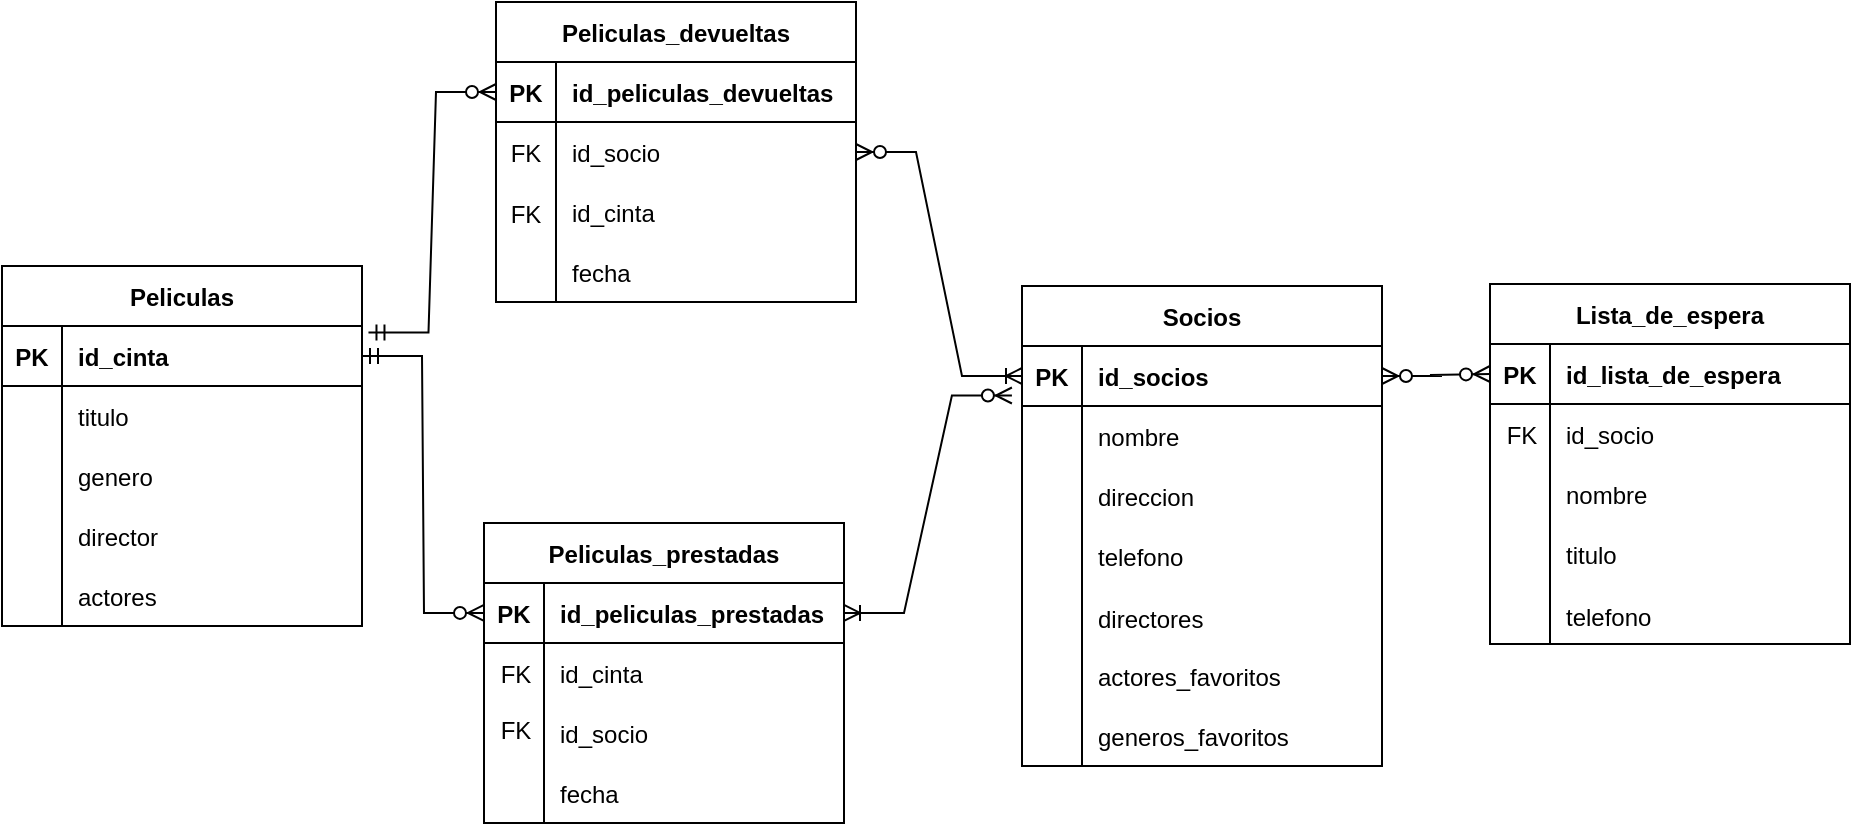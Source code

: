 <mxfile version="20.8.20" type="device"><diagram name="Page-1" id="7TGvGukXrmsUolFxx-K8"><mxGraphModel dx="1843" dy="518" grid="1" gridSize="10" guides="1" tooltips="1" connect="1" arrows="1" fold="1" page="1" pageScale="1" pageWidth="850" pageHeight="1100" math="0" shadow="0"><root><mxCell id="0"/><mxCell id="1" parent="0"/><mxCell id="3yNLKoXiJf8nxYe0b05O-41" value="Peliculas" style="shape=table;startSize=30;container=1;collapsible=1;childLayout=tableLayout;fixedRows=1;rowLines=0;fontStyle=1;align=center;resizeLast=1;" vertex="1" parent="1"><mxGeometry x="-230" y="460" width="180" height="180" as="geometry"/></mxCell><mxCell id="3yNLKoXiJf8nxYe0b05O-42" value="" style="shape=tableRow;horizontal=0;startSize=0;swimlaneHead=0;swimlaneBody=0;fillColor=none;collapsible=0;dropTarget=0;points=[[0,0.5],[1,0.5]];portConstraint=eastwest;top=0;left=0;right=0;bottom=1;" vertex="1" parent="3yNLKoXiJf8nxYe0b05O-41"><mxGeometry y="30" width="180" height="30" as="geometry"/></mxCell><mxCell id="3yNLKoXiJf8nxYe0b05O-43" value="PK" style="shape=partialRectangle;connectable=0;fillColor=none;top=0;left=0;bottom=0;right=0;fontStyle=1;overflow=hidden;" vertex="1" parent="3yNLKoXiJf8nxYe0b05O-42"><mxGeometry width="30" height="30" as="geometry"><mxRectangle width="30" height="30" as="alternateBounds"/></mxGeometry></mxCell><mxCell id="3yNLKoXiJf8nxYe0b05O-44" value="id_cinta" style="shape=partialRectangle;connectable=0;fillColor=none;top=0;left=0;bottom=0;right=0;align=left;spacingLeft=6;fontStyle=1;overflow=hidden;" vertex="1" parent="3yNLKoXiJf8nxYe0b05O-42"><mxGeometry x="30" width="150" height="30" as="geometry"><mxRectangle width="150" height="30" as="alternateBounds"/></mxGeometry></mxCell><mxCell id="3yNLKoXiJf8nxYe0b05O-45" value="" style="shape=tableRow;horizontal=0;startSize=0;swimlaneHead=0;swimlaneBody=0;fillColor=none;collapsible=0;dropTarget=0;points=[[0,0.5],[1,0.5]];portConstraint=eastwest;top=0;left=0;right=0;bottom=0;" vertex="1" parent="3yNLKoXiJf8nxYe0b05O-41"><mxGeometry y="60" width="180" height="30" as="geometry"/></mxCell><mxCell id="3yNLKoXiJf8nxYe0b05O-46" value="" style="shape=partialRectangle;connectable=0;fillColor=none;top=0;left=0;bottom=0;right=0;editable=1;overflow=hidden;" vertex="1" parent="3yNLKoXiJf8nxYe0b05O-45"><mxGeometry width="30" height="30" as="geometry"><mxRectangle width="30" height="30" as="alternateBounds"/></mxGeometry></mxCell><mxCell id="3yNLKoXiJf8nxYe0b05O-47" value="titulo" style="shape=partialRectangle;connectable=0;fillColor=none;top=0;left=0;bottom=0;right=0;align=left;spacingLeft=6;overflow=hidden;" vertex="1" parent="3yNLKoXiJf8nxYe0b05O-45"><mxGeometry x="30" width="150" height="30" as="geometry"><mxRectangle width="150" height="30" as="alternateBounds"/></mxGeometry></mxCell><mxCell id="3yNLKoXiJf8nxYe0b05O-48" value="" style="shape=tableRow;horizontal=0;startSize=0;swimlaneHead=0;swimlaneBody=0;fillColor=none;collapsible=0;dropTarget=0;points=[[0,0.5],[1,0.5]];portConstraint=eastwest;top=0;left=0;right=0;bottom=0;" vertex="1" parent="3yNLKoXiJf8nxYe0b05O-41"><mxGeometry y="90" width="180" height="30" as="geometry"/></mxCell><mxCell id="3yNLKoXiJf8nxYe0b05O-49" value="" style="shape=partialRectangle;connectable=0;fillColor=none;top=0;left=0;bottom=0;right=0;editable=1;overflow=hidden;" vertex="1" parent="3yNLKoXiJf8nxYe0b05O-48"><mxGeometry width="30" height="30" as="geometry"><mxRectangle width="30" height="30" as="alternateBounds"/></mxGeometry></mxCell><mxCell id="3yNLKoXiJf8nxYe0b05O-50" value="genero" style="shape=partialRectangle;connectable=0;fillColor=none;top=0;left=0;bottom=0;right=0;align=left;spacingLeft=6;overflow=hidden;" vertex="1" parent="3yNLKoXiJf8nxYe0b05O-48"><mxGeometry x="30" width="150" height="30" as="geometry"><mxRectangle width="150" height="30" as="alternateBounds"/></mxGeometry></mxCell><mxCell id="3yNLKoXiJf8nxYe0b05O-51" value="" style="shape=tableRow;horizontal=0;startSize=0;swimlaneHead=0;swimlaneBody=0;fillColor=none;collapsible=0;dropTarget=0;points=[[0,0.5],[1,0.5]];portConstraint=eastwest;top=0;left=0;right=0;bottom=0;" vertex="1" parent="3yNLKoXiJf8nxYe0b05O-41"><mxGeometry y="120" width="180" height="30" as="geometry"/></mxCell><mxCell id="3yNLKoXiJf8nxYe0b05O-52" value="" style="shape=partialRectangle;connectable=0;fillColor=none;top=0;left=0;bottom=0;right=0;editable=1;overflow=hidden;" vertex="1" parent="3yNLKoXiJf8nxYe0b05O-51"><mxGeometry width="30" height="30" as="geometry"><mxRectangle width="30" height="30" as="alternateBounds"/></mxGeometry></mxCell><mxCell id="3yNLKoXiJf8nxYe0b05O-53" value="director" style="shape=partialRectangle;connectable=0;fillColor=none;top=0;left=0;bottom=0;right=0;align=left;spacingLeft=6;overflow=hidden;" vertex="1" parent="3yNLKoXiJf8nxYe0b05O-51"><mxGeometry x="30" width="150" height="30" as="geometry"><mxRectangle width="150" height="30" as="alternateBounds"/></mxGeometry></mxCell><mxCell id="3yNLKoXiJf8nxYe0b05O-81" value="" style="shape=partialRectangle;connectable=0;fillColor=none;top=0;left=0;bottom=0;right=0;editable=1;overflow=hidden;" vertex="1" parent="1"><mxGeometry x="60" y="550" width="60" height="30" as="geometry"><mxRectangle width="60" height="30" as="alternateBounds"/></mxGeometry></mxCell><mxCell id="3yNLKoXiJf8nxYe0b05O-108" value="actores" style="shape=partialRectangle;connectable=0;fillColor=none;top=0;left=0;bottom=0;right=0;align=left;spacingLeft=6;overflow=hidden;" vertex="1" parent="1"><mxGeometry x="-200" y="610" width="150" height="30" as="geometry"><mxRectangle width="150" height="30" as="alternateBounds"/></mxGeometry></mxCell><mxCell id="3yNLKoXiJf8nxYe0b05O-109" value="" style="shape=partialRectangle;connectable=0;fillColor=none;top=0;left=0;bottom=0;right=0;editable=1;overflow=hidden;" vertex="1" parent="1"><mxGeometry x="-230" y="610" width="30" height="30" as="geometry"><mxRectangle width="30" height="30" as="alternateBounds"/></mxGeometry></mxCell><mxCell id="3yNLKoXiJf8nxYe0b05O-111" value="" style="endArrow=none;html=1;rounded=0;" edge="1" parent="1"><mxGeometry width="50" height="50" relative="1" as="geometry"><mxPoint x="-200" y="640" as="sourcePoint"/><mxPoint x="-200" y="610" as="targetPoint"/></mxGeometry></mxCell><mxCell id="3yNLKoXiJf8nxYe0b05O-125" value="Socios" style="shape=table;startSize=30;container=1;collapsible=1;childLayout=tableLayout;fixedRows=1;rowLines=0;fontStyle=1;align=center;resizeLast=1;" vertex="1" parent="1"><mxGeometry x="280" y="470" width="180" height="240" as="geometry"/></mxCell><mxCell id="3yNLKoXiJf8nxYe0b05O-126" value="" style="shape=tableRow;horizontal=0;startSize=0;swimlaneHead=0;swimlaneBody=0;fillColor=none;collapsible=0;dropTarget=0;points=[[0,0.5],[1,0.5]];portConstraint=eastwest;top=0;left=0;right=0;bottom=1;" vertex="1" parent="3yNLKoXiJf8nxYe0b05O-125"><mxGeometry y="30" width="180" height="30" as="geometry"/></mxCell><mxCell id="3yNLKoXiJf8nxYe0b05O-127" value="PK" style="shape=partialRectangle;connectable=0;fillColor=none;top=0;left=0;bottom=0;right=0;fontStyle=1;overflow=hidden;" vertex="1" parent="3yNLKoXiJf8nxYe0b05O-126"><mxGeometry width="30" height="30" as="geometry"><mxRectangle width="30" height="30" as="alternateBounds"/></mxGeometry></mxCell><mxCell id="3yNLKoXiJf8nxYe0b05O-128" value="id_socios" style="shape=partialRectangle;connectable=0;fillColor=none;top=0;left=0;bottom=0;right=0;align=left;spacingLeft=6;fontStyle=1;overflow=hidden;" vertex="1" parent="3yNLKoXiJf8nxYe0b05O-126"><mxGeometry x="30" width="150" height="30" as="geometry"><mxRectangle width="150" height="30" as="alternateBounds"/></mxGeometry></mxCell><mxCell id="3yNLKoXiJf8nxYe0b05O-129" value="" style="shape=tableRow;horizontal=0;startSize=0;swimlaneHead=0;swimlaneBody=0;fillColor=none;collapsible=0;dropTarget=0;points=[[0,0.5],[1,0.5]];portConstraint=eastwest;top=0;left=0;right=0;bottom=0;" vertex="1" parent="3yNLKoXiJf8nxYe0b05O-125"><mxGeometry y="60" width="180" height="30" as="geometry"/></mxCell><mxCell id="3yNLKoXiJf8nxYe0b05O-130" value="" style="shape=partialRectangle;connectable=0;fillColor=none;top=0;left=0;bottom=0;right=0;editable=1;overflow=hidden;" vertex="1" parent="3yNLKoXiJf8nxYe0b05O-129"><mxGeometry width="30" height="30" as="geometry"><mxRectangle width="30" height="30" as="alternateBounds"/></mxGeometry></mxCell><mxCell id="3yNLKoXiJf8nxYe0b05O-131" value="nombre" style="shape=partialRectangle;connectable=0;fillColor=none;top=0;left=0;bottom=0;right=0;align=left;spacingLeft=6;overflow=hidden;" vertex="1" parent="3yNLKoXiJf8nxYe0b05O-129"><mxGeometry x="30" width="150" height="30" as="geometry"><mxRectangle width="150" height="30" as="alternateBounds"/></mxGeometry></mxCell><mxCell id="3yNLKoXiJf8nxYe0b05O-132" value="" style="shape=tableRow;horizontal=0;startSize=0;swimlaneHead=0;swimlaneBody=0;fillColor=none;collapsible=0;dropTarget=0;points=[[0,0.5],[1,0.5]];portConstraint=eastwest;top=0;left=0;right=0;bottom=0;" vertex="1" parent="3yNLKoXiJf8nxYe0b05O-125"><mxGeometry y="90" width="180" height="30" as="geometry"/></mxCell><mxCell id="3yNLKoXiJf8nxYe0b05O-133" value="" style="shape=partialRectangle;connectable=0;fillColor=none;top=0;left=0;bottom=0;right=0;editable=1;overflow=hidden;" vertex="1" parent="3yNLKoXiJf8nxYe0b05O-132"><mxGeometry width="30" height="30" as="geometry"><mxRectangle width="30" height="30" as="alternateBounds"/></mxGeometry></mxCell><mxCell id="3yNLKoXiJf8nxYe0b05O-134" value="direccion" style="shape=partialRectangle;connectable=0;fillColor=none;top=0;left=0;bottom=0;right=0;align=left;spacingLeft=6;overflow=hidden;" vertex="1" parent="3yNLKoXiJf8nxYe0b05O-132"><mxGeometry x="30" width="150" height="30" as="geometry"><mxRectangle width="150" height="30" as="alternateBounds"/></mxGeometry></mxCell><mxCell id="3yNLKoXiJf8nxYe0b05O-135" value="" style="shape=tableRow;horizontal=0;startSize=0;swimlaneHead=0;swimlaneBody=0;fillColor=none;collapsible=0;dropTarget=0;points=[[0,0.5],[1,0.5]];portConstraint=eastwest;top=0;left=0;right=0;bottom=0;" vertex="1" parent="3yNLKoXiJf8nxYe0b05O-125"><mxGeometry y="120" width="180" height="30" as="geometry"/></mxCell><mxCell id="3yNLKoXiJf8nxYe0b05O-136" value="" style="shape=partialRectangle;connectable=0;fillColor=none;top=0;left=0;bottom=0;right=0;editable=1;overflow=hidden;" vertex="1" parent="3yNLKoXiJf8nxYe0b05O-135"><mxGeometry width="30" height="30" as="geometry"><mxRectangle width="30" height="30" as="alternateBounds"/></mxGeometry></mxCell><mxCell id="3yNLKoXiJf8nxYe0b05O-137" value="telefono" style="shape=partialRectangle;connectable=0;fillColor=none;top=0;left=0;bottom=0;right=0;align=left;spacingLeft=6;overflow=hidden;" vertex="1" parent="3yNLKoXiJf8nxYe0b05O-135"><mxGeometry x="30" width="150" height="30" as="geometry"><mxRectangle width="150" height="30" as="alternateBounds"/></mxGeometry></mxCell><mxCell id="3yNLKoXiJf8nxYe0b05O-138" value="directores" style="shape=partialRectangle;connectable=0;fillColor=none;top=0;left=0;bottom=0;right=0;align=left;spacingLeft=6;overflow=hidden;" vertex="1" parent="1"><mxGeometry x="310" y="621" width="150" height="30" as="geometry"><mxRectangle width="150" height="30" as="alternateBounds"/></mxGeometry></mxCell><mxCell id="3yNLKoXiJf8nxYe0b05O-139" value="" style="shape=partialRectangle;connectable=0;fillColor=none;top=0;left=0;bottom=0;right=0;editable=1;overflow=hidden;" vertex="1" parent="1"><mxGeometry x="280" y="620" width="30" height="30" as="geometry"><mxRectangle width="30" height="30" as="alternateBounds"/></mxGeometry></mxCell><mxCell id="3yNLKoXiJf8nxYe0b05O-140" value="" style="endArrow=none;html=1;rounded=0;" edge="1" parent="1"><mxGeometry width="50" height="50" relative="1" as="geometry"><mxPoint x="310" y="710" as="sourcePoint"/><mxPoint x="310" y="620" as="targetPoint"/></mxGeometry></mxCell><mxCell id="3yNLKoXiJf8nxYe0b05O-141" value="actores_favoritos" style="shape=partialRectangle;connectable=0;fillColor=none;top=0;left=0;bottom=0;right=0;align=left;spacingLeft=6;overflow=hidden;" vertex="1" parent="1"><mxGeometry x="310" y="650" width="150" height="30" as="geometry"><mxRectangle width="150" height="30" as="alternateBounds"/></mxGeometry></mxCell><mxCell id="3yNLKoXiJf8nxYe0b05O-142" value="generos_favoritos" style="shape=partialRectangle;connectable=0;fillColor=none;top=0;left=0;bottom=0;right=0;align=left;spacingLeft=6;overflow=hidden;" vertex="1" parent="1"><mxGeometry x="310" y="680" width="150" height="30" as="geometry"><mxRectangle width="150" height="30" as="alternateBounds"/></mxGeometry></mxCell><mxCell id="3yNLKoXiJf8nxYe0b05O-143" value="Lista_de_espera" style="shape=table;startSize=30;container=1;collapsible=1;childLayout=tableLayout;fixedRows=1;rowLines=0;fontStyle=1;align=center;resizeLast=1;" vertex="1" parent="1"><mxGeometry x="514" y="469.0" width="180" height="180" as="geometry"/></mxCell><mxCell id="3yNLKoXiJf8nxYe0b05O-144" value="" style="shape=tableRow;horizontal=0;startSize=0;swimlaneHead=0;swimlaneBody=0;fillColor=none;collapsible=0;dropTarget=0;points=[[0,0.5],[1,0.5]];portConstraint=eastwest;top=0;left=0;right=0;bottom=1;" vertex="1" parent="3yNLKoXiJf8nxYe0b05O-143"><mxGeometry y="30" width="180" height="30" as="geometry"/></mxCell><mxCell id="3yNLKoXiJf8nxYe0b05O-145" value="PK" style="shape=partialRectangle;connectable=0;fillColor=none;top=0;left=0;bottom=0;right=0;fontStyle=1;overflow=hidden;" vertex="1" parent="3yNLKoXiJf8nxYe0b05O-144"><mxGeometry width="30" height="30" as="geometry"><mxRectangle width="30" height="30" as="alternateBounds"/></mxGeometry></mxCell><mxCell id="3yNLKoXiJf8nxYe0b05O-146" value="id_lista_de_espera" style="shape=partialRectangle;connectable=0;fillColor=none;top=0;left=0;bottom=0;right=0;align=left;spacingLeft=6;fontStyle=1;overflow=hidden;" vertex="1" parent="3yNLKoXiJf8nxYe0b05O-144"><mxGeometry x="30" width="150" height="30" as="geometry"><mxRectangle width="150" height="30" as="alternateBounds"/></mxGeometry></mxCell><mxCell id="3yNLKoXiJf8nxYe0b05O-147" value="" style="shape=tableRow;horizontal=0;startSize=0;swimlaneHead=0;swimlaneBody=0;fillColor=none;collapsible=0;dropTarget=0;points=[[0,0.5],[1,0.5]];portConstraint=eastwest;top=0;left=0;right=0;bottom=0;" vertex="1" parent="3yNLKoXiJf8nxYe0b05O-143"><mxGeometry y="60" width="180" height="30" as="geometry"/></mxCell><mxCell id="3yNLKoXiJf8nxYe0b05O-148" value="" style="shape=partialRectangle;connectable=0;fillColor=none;top=0;left=0;bottom=0;right=0;editable=1;overflow=hidden;" vertex="1" parent="3yNLKoXiJf8nxYe0b05O-147"><mxGeometry width="30" height="30" as="geometry"><mxRectangle width="30" height="30" as="alternateBounds"/></mxGeometry></mxCell><mxCell id="3yNLKoXiJf8nxYe0b05O-149" value="id_socio" style="shape=partialRectangle;connectable=0;fillColor=none;top=0;left=0;bottom=0;right=0;align=left;spacingLeft=6;overflow=hidden;" vertex="1" parent="3yNLKoXiJf8nxYe0b05O-147"><mxGeometry x="30" width="150" height="30" as="geometry"><mxRectangle width="150" height="30" as="alternateBounds"/></mxGeometry></mxCell><mxCell id="3yNLKoXiJf8nxYe0b05O-150" value="" style="shape=tableRow;horizontal=0;startSize=0;swimlaneHead=0;swimlaneBody=0;fillColor=none;collapsible=0;dropTarget=0;points=[[0,0.5],[1,0.5]];portConstraint=eastwest;top=0;left=0;right=0;bottom=0;" vertex="1" parent="3yNLKoXiJf8nxYe0b05O-143"><mxGeometry y="90" width="180" height="30" as="geometry"/></mxCell><mxCell id="3yNLKoXiJf8nxYe0b05O-151" value="" style="shape=partialRectangle;connectable=0;fillColor=none;top=0;left=0;bottom=0;right=0;editable=1;overflow=hidden;" vertex="1" parent="3yNLKoXiJf8nxYe0b05O-150"><mxGeometry width="30" height="30" as="geometry"><mxRectangle width="30" height="30" as="alternateBounds"/></mxGeometry></mxCell><mxCell id="3yNLKoXiJf8nxYe0b05O-152" value="nombre" style="shape=partialRectangle;connectable=0;fillColor=none;top=0;left=0;bottom=0;right=0;align=left;spacingLeft=6;overflow=hidden;" vertex="1" parent="3yNLKoXiJf8nxYe0b05O-150"><mxGeometry x="30" width="150" height="30" as="geometry"><mxRectangle width="150" height="30" as="alternateBounds"/></mxGeometry></mxCell><mxCell id="3yNLKoXiJf8nxYe0b05O-153" value="" style="shape=tableRow;horizontal=0;startSize=0;swimlaneHead=0;swimlaneBody=0;fillColor=none;collapsible=0;dropTarget=0;points=[[0,0.5],[1,0.5]];portConstraint=eastwest;top=0;left=0;right=0;bottom=0;" vertex="1" parent="3yNLKoXiJf8nxYe0b05O-143"><mxGeometry y="120" width="180" height="30" as="geometry"/></mxCell><mxCell id="3yNLKoXiJf8nxYe0b05O-154" value="" style="shape=partialRectangle;connectable=0;fillColor=none;top=0;left=0;bottom=0;right=0;editable=1;overflow=hidden;" vertex="1" parent="3yNLKoXiJf8nxYe0b05O-153"><mxGeometry width="30" height="30" as="geometry"><mxRectangle width="30" height="30" as="alternateBounds"/></mxGeometry></mxCell><mxCell id="3yNLKoXiJf8nxYe0b05O-155" value="titulo" style="shape=partialRectangle;connectable=0;fillColor=none;top=0;left=0;bottom=0;right=0;align=left;spacingLeft=6;overflow=hidden;" vertex="1" parent="3yNLKoXiJf8nxYe0b05O-153"><mxGeometry x="30" width="150" height="30" as="geometry"><mxRectangle width="150" height="30" as="alternateBounds"/></mxGeometry></mxCell><mxCell id="3yNLKoXiJf8nxYe0b05O-156" value="telefono" style="shape=partialRectangle;connectable=0;fillColor=none;top=0;left=0;bottom=0;right=0;align=left;spacingLeft=6;overflow=hidden;" vertex="1" parent="1"><mxGeometry x="544" y="620" width="150" height="30" as="geometry"><mxRectangle width="150" height="30" as="alternateBounds"/></mxGeometry></mxCell><mxCell id="3yNLKoXiJf8nxYe0b05O-157" value="" style="shape=partialRectangle;connectable=0;fillColor=none;top=0;left=0;bottom=0;right=0;editable=1;overflow=hidden;" vertex="1" parent="1"><mxGeometry x="514" y="619" width="30" height="30" as="geometry"><mxRectangle width="30" height="30" as="alternateBounds"/></mxGeometry></mxCell><mxCell id="3yNLKoXiJf8nxYe0b05O-158" value="" style="endArrow=none;html=1;rounded=0;" edge="1" parent="1"><mxGeometry width="50" height="50" relative="1" as="geometry"><mxPoint x="544" y="649" as="sourcePoint"/><mxPoint x="544" y="619" as="targetPoint"/></mxGeometry></mxCell><mxCell id="3yNLKoXiJf8nxYe0b05O-161" value="FK" style="shape=partialRectangle;connectable=0;fillColor=none;top=0;left=0;bottom=0;right=0;fontStyle=0;overflow=hidden;" vertex="1" parent="1"><mxGeometry x="500" y="534" width="60" height="20" as="geometry"><mxRectangle width="60" height="20" as="alternateBounds"/></mxGeometry></mxCell><mxCell id="3yNLKoXiJf8nxYe0b05O-162" value="Peliculas_prestadas" style="shape=table;startSize=30;container=1;collapsible=1;childLayout=tableLayout;fixedRows=1;rowLines=0;fontStyle=1;align=center;resizeLast=1;" vertex="1" parent="1"><mxGeometry x="11" y="588.46" width="180" height="150" as="geometry"/></mxCell><mxCell id="3yNLKoXiJf8nxYe0b05O-163" value="" style="shape=tableRow;horizontal=0;startSize=0;swimlaneHead=0;swimlaneBody=0;fillColor=none;collapsible=0;dropTarget=0;points=[[0,0.5],[1,0.5]];portConstraint=eastwest;top=0;left=0;right=0;bottom=1;" vertex="1" parent="3yNLKoXiJf8nxYe0b05O-162"><mxGeometry y="30" width="180" height="30" as="geometry"/></mxCell><mxCell id="3yNLKoXiJf8nxYe0b05O-164" value="PK" style="shape=partialRectangle;connectable=0;fillColor=none;top=0;left=0;bottom=0;right=0;fontStyle=1;overflow=hidden;" vertex="1" parent="3yNLKoXiJf8nxYe0b05O-163"><mxGeometry width="30" height="30" as="geometry"><mxRectangle width="30" height="30" as="alternateBounds"/></mxGeometry></mxCell><mxCell id="3yNLKoXiJf8nxYe0b05O-165" value="id_peliculas_prestadas" style="shape=partialRectangle;connectable=0;fillColor=none;top=0;left=0;bottom=0;right=0;align=left;spacingLeft=6;fontStyle=1;overflow=hidden;" vertex="1" parent="3yNLKoXiJf8nxYe0b05O-163"><mxGeometry x="30" width="150" height="30" as="geometry"><mxRectangle width="150" height="30" as="alternateBounds"/></mxGeometry></mxCell><mxCell id="3yNLKoXiJf8nxYe0b05O-166" value="" style="shape=tableRow;horizontal=0;startSize=0;swimlaneHead=0;swimlaneBody=0;fillColor=none;collapsible=0;dropTarget=0;points=[[0,0.5],[1,0.5]];portConstraint=eastwest;top=0;left=0;right=0;bottom=0;" vertex="1" parent="3yNLKoXiJf8nxYe0b05O-162"><mxGeometry y="60" width="180" height="30" as="geometry"/></mxCell><mxCell id="3yNLKoXiJf8nxYe0b05O-167" value="" style="shape=partialRectangle;connectable=0;fillColor=none;top=0;left=0;bottom=0;right=0;editable=1;overflow=hidden;" vertex="1" parent="3yNLKoXiJf8nxYe0b05O-166"><mxGeometry width="30" height="30" as="geometry"><mxRectangle width="30" height="30" as="alternateBounds"/></mxGeometry></mxCell><mxCell id="3yNLKoXiJf8nxYe0b05O-168" value="id_cinta" style="shape=partialRectangle;connectable=0;fillColor=none;top=0;left=0;bottom=0;right=0;align=left;spacingLeft=6;overflow=hidden;" vertex="1" parent="3yNLKoXiJf8nxYe0b05O-166"><mxGeometry x="30" width="150" height="30" as="geometry"><mxRectangle width="150" height="30" as="alternateBounds"/></mxGeometry></mxCell><mxCell id="3yNLKoXiJf8nxYe0b05O-169" value="" style="shape=tableRow;horizontal=0;startSize=0;swimlaneHead=0;swimlaneBody=0;fillColor=none;collapsible=0;dropTarget=0;points=[[0,0.5],[1,0.5]];portConstraint=eastwest;top=0;left=0;right=0;bottom=0;" vertex="1" parent="3yNLKoXiJf8nxYe0b05O-162"><mxGeometry y="90" width="180" height="30" as="geometry"/></mxCell><mxCell id="3yNLKoXiJf8nxYe0b05O-170" value="" style="shape=partialRectangle;connectable=0;fillColor=none;top=0;left=0;bottom=0;right=0;editable=1;overflow=hidden;" vertex="1" parent="3yNLKoXiJf8nxYe0b05O-169"><mxGeometry width="30" height="30" as="geometry"><mxRectangle width="30" height="30" as="alternateBounds"/></mxGeometry></mxCell><mxCell id="3yNLKoXiJf8nxYe0b05O-171" value="id_socio" style="shape=partialRectangle;connectable=0;fillColor=none;top=0;left=0;bottom=0;right=0;align=left;spacingLeft=6;overflow=hidden;" vertex="1" parent="3yNLKoXiJf8nxYe0b05O-169"><mxGeometry x="30" width="150" height="30" as="geometry"><mxRectangle width="150" height="30" as="alternateBounds"/></mxGeometry></mxCell><mxCell id="3yNLKoXiJf8nxYe0b05O-172" value="" style="shape=tableRow;horizontal=0;startSize=0;swimlaneHead=0;swimlaneBody=0;fillColor=none;collapsible=0;dropTarget=0;points=[[0,0.5],[1,0.5]];portConstraint=eastwest;top=0;left=0;right=0;bottom=0;" vertex="1" parent="3yNLKoXiJf8nxYe0b05O-162"><mxGeometry y="120" width="180" height="30" as="geometry"/></mxCell><mxCell id="3yNLKoXiJf8nxYe0b05O-173" value="" style="shape=partialRectangle;connectable=0;fillColor=none;top=0;left=0;bottom=0;right=0;editable=1;overflow=hidden;" vertex="1" parent="3yNLKoXiJf8nxYe0b05O-172"><mxGeometry width="30" height="30" as="geometry"><mxRectangle width="30" height="30" as="alternateBounds"/></mxGeometry></mxCell><mxCell id="3yNLKoXiJf8nxYe0b05O-174" value="fecha" style="shape=partialRectangle;connectable=0;fillColor=none;top=0;left=0;bottom=0;right=0;align=left;spacingLeft=6;overflow=hidden;" vertex="1" parent="3yNLKoXiJf8nxYe0b05O-172"><mxGeometry x="30" width="150" height="30" as="geometry"><mxRectangle width="150" height="30" as="alternateBounds"/></mxGeometry></mxCell><mxCell id="3yNLKoXiJf8nxYe0b05O-176" value="" style="shape=partialRectangle;connectable=0;fillColor=none;top=0;left=0;bottom=0;right=0;editable=1;overflow=hidden;" vertex="1" parent="1"><mxGeometry x="84" y="448" width="30" height="30" as="geometry"><mxRectangle width="30" height="30" as="alternateBounds"/></mxGeometry></mxCell><mxCell id="3yNLKoXiJf8nxYe0b05O-177" value="" style="endArrow=none;html=1;rounded=0;" edge="1" parent="1"><mxGeometry width="50" height="50" relative="1" as="geometry"><mxPoint x="41" y="738.46" as="sourcePoint"/><mxPoint x="41" y="738.46" as="targetPoint"/></mxGeometry></mxCell><mxCell id="3yNLKoXiJf8nxYe0b05O-178" value="FK" style="shape=partialRectangle;connectable=0;fillColor=none;top=0;left=0;bottom=0;right=0;fontStyle=0;overflow=hidden;" vertex="1" parent="1"><mxGeometry x="-3" y="653.46" width="60" height="20" as="geometry"><mxRectangle width="60" height="20" as="alternateBounds"/></mxGeometry></mxCell><mxCell id="3yNLKoXiJf8nxYe0b05O-179" value="FK" style="shape=partialRectangle;connectable=0;fillColor=none;top=0;left=0;bottom=0;right=0;fontStyle=0;overflow=hidden;" vertex="1" parent="1"><mxGeometry x="-3" y="681.46" width="60" height="20" as="geometry"><mxRectangle width="60" height="20" as="alternateBounds"/></mxGeometry></mxCell><mxCell id="3yNLKoXiJf8nxYe0b05O-180" value="Peliculas_devueltas" style="shape=table;startSize=30;container=1;collapsible=1;childLayout=tableLayout;fixedRows=1;rowLines=0;fontStyle=1;align=center;resizeLast=1;" vertex="1" parent="1"><mxGeometry x="17" y="328" width="180" height="150" as="geometry"/></mxCell><mxCell id="3yNLKoXiJf8nxYe0b05O-181" value="" style="shape=tableRow;horizontal=0;startSize=0;swimlaneHead=0;swimlaneBody=0;fillColor=none;collapsible=0;dropTarget=0;points=[[0,0.5],[1,0.5]];portConstraint=eastwest;top=0;left=0;right=0;bottom=1;" vertex="1" parent="3yNLKoXiJf8nxYe0b05O-180"><mxGeometry y="30" width="180" height="30" as="geometry"/></mxCell><mxCell id="3yNLKoXiJf8nxYe0b05O-182" value="PK" style="shape=partialRectangle;connectable=0;fillColor=none;top=0;left=0;bottom=0;right=0;fontStyle=1;overflow=hidden;" vertex="1" parent="3yNLKoXiJf8nxYe0b05O-181"><mxGeometry width="30" height="30" as="geometry"><mxRectangle width="30" height="30" as="alternateBounds"/></mxGeometry></mxCell><mxCell id="3yNLKoXiJf8nxYe0b05O-183" value="id_peliculas_devueltas" style="shape=partialRectangle;connectable=0;fillColor=none;top=0;left=0;bottom=0;right=0;align=left;spacingLeft=6;fontStyle=1;overflow=hidden;" vertex="1" parent="3yNLKoXiJf8nxYe0b05O-181"><mxGeometry x="30" width="150" height="30" as="geometry"><mxRectangle width="150" height="30" as="alternateBounds"/></mxGeometry></mxCell><mxCell id="3yNLKoXiJf8nxYe0b05O-184" value="" style="shape=tableRow;horizontal=0;startSize=0;swimlaneHead=0;swimlaneBody=0;fillColor=none;collapsible=0;dropTarget=0;points=[[0,0.5],[1,0.5]];portConstraint=eastwest;top=0;left=0;right=0;bottom=0;" vertex="1" parent="3yNLKoXiJf8nxYe0b05O-180"><mxGeometry y="60" width="180" height="30" as="geometry"/></mxCell><mxCell id="3yNLKoXiJf8nxYe0b05O-185" value="" style="shape=partialRectangle;connectable=0;fillColor=none;top=0;left=0;bottom=0;right=0;editable=1;overflow=hidden;" vertex="1" parent="3yNLKoXiJf8nxYe0b05O-184"><mxGeometry width="30" height="30" as="geometry"><mxRectangle width="30" height="30" as="alternateBounds"/></mxGeometry></mxCell><mxCell id="3yNLKoXiJf8nxYe0b05O-186" value="id_socio" style="shape=partialRectangle;connectable=0;fillColor=none;top=0;left=0;bottom=0;right=0;align=left;spacingLeft=6;overflow=hidden;" vertex="1" parent="3yNLKoXiJf8nxYe0b05O-184"><mxGeometry x="30" width="150" height="30" as="geometry"><mxRectangle width="150" height="30" as="alternateBounds"/></mxGeometry></mxCell><mxCell id="3yNLKoXiJf8nxYe0b05O-187" value="" style="shape=tableRow;horizontal=0;startSize=0;swimlaneHead=0;swimlaneBody=0;fillColor=none;collapsible=0;dropTarget=0;points=[[0,0.5],[1,0.5]];portConstraint=eastwest;top=0;left=0;right=0;bottom=0;" vertex="1" parent="3yNLKoXiJf8nxYe0b05O-180"><mxGeometry y="90" width="180" height="30" as="geometry"/></mxCell><mxCell id="3yNLKoXiJf8nxYe0b05O-188" value="" style="shape=partialRectangle;connectable=0;fillColor=none;top=0;left=0;bottom=0;right=0;editable=1;overflow=hidden;" vertex="1" parent="3yNLKoXiJf8nxYe0b05O-187"><mxGeometry width="30" height="30" as="geometry"><mxRectangle width="30" height="30" as="alternateBounds"/></mxGeometry></mxCell><mxCell id="3yNLKoXiJf8nxYe0b05O-189" value="id_cinta" style="shape=partialRectangle;connectable=0;fillColor=none;top=0;left=0;bottom=0;right=0;align=left;spacingLeft=6;overflow=hidden;" vertex="1" parent="3yNLKoXiJf8nxYe0b05O-187"><mxGeometry x="30" width="150" height="30" as="geometry"><mxRectangle width="150" height="30" as="alternateBounds"/></mxGeometry></mxCell><mxCell id="3yNLKoXiJf8nxYe0b05O-190" value="" style="shape=tableRow;horizontal=0;startSize=0;swimlaneHead=0;swimlaneBody=0;fillColor=none;collapsible=0;dropTarget=0;points=[[0,0.5],[1,0.5]];portConstraint=eastwest;top=0;left=0;right=0;bottom=0;" vertex="1" parent="3yNLKoXiJf8nxYe0b05O-180"><mxGeometry y="120" width="180" height="30" as="geometry"/></mxCell><mxCell id="3yNLKoXiJf8nxYe0b05O-191" value="" style="shape=partialRectangle;connectable=0;fillColor=none;top=0;left=0;bottom=0;right=0;editable=1;overflow=hidden;" vertex="1" parent="3yNLKoXiJf8nxYe0b05O-190"><mxGeometry width="30" height="30" as="geometry"><mxRectangle width="30" height="30" as="alternateBounds"/></mxGeometry></mxCell><mxCell id="3yNLKoXiJf8nxYe0b05O-192" value="fecha" style="shape=partialRectangle;connectable=0;fillColor=none;top=0;left=0;bottom=0;right=0;align=left;spacingLeft=6;overflow=hidden;" vertex="1" parent="3yNLKoXiJf8nxYe0b05O-190"><mxGeometry x="30" width="150" height="30" as="geometry"><mxRectangle width="150" height="30" as="alternateBounds"/></mxGeometry></mxCell><mxCell id="3yNLKoXiJf8nxYe0b05O-194" value="" style="shape=partialRectangle;connectable=0;fillColor=none;top=0;left=0;bottom=0;right=0;editable=1;overflow=hidden;" vertex="1" parent="1"><mxGeometry x="17" y="478" width="30" height="30" as="geometry"><mxRectangle width="30" height="30" as="alternateBounds"/></mxGeometry></mxCell><mxCell id="3yNLKoXiJf8nxYe0b05O-195" value="" style="endArrow=none;html=1;rounded=0;" edge="1" parent="1"><mxGeometry width="50" height="50" relative="1" as="geometry"><mxPoint x="47" y="473.5" as="sourcePoint"/><mxPoint x="47" y="478" as="targetPoint"/></mxGeometry></mxCell><mxCell id="3yNLKoXiJf8nxYe0b05O-196" value="FK" style="shape=partialRectangle;connectable=0;fillColor=none;top=0;left=0;bottom=0;right=0;fontStyle=0;overflow=hidden;" vertex="1" parent="1"><mxGeometry x="2" y="393" width="60" height="20" as="geometry"><mxRectangle width="60" height="20" as="alternateBounds"/></mxGeometry></mxCell><mxCell id="3yNLKoXiJf8nxYe0b05O-197" value="FK" style="shape=partialRectangle;connectable=0;fillColor=none;top=0;left=0;bottom=0;right=0;fontStyle=0;overflow=hidden;" vertex="1" parent="1"><mxGeometry x="2" y="423.5" width="60" height="20" as="geometry"><mxRectangle width="60" height="20" as="alternateBounds"/></mxGeometry></mxCell><mxCell id="3yNLKoXiJf8nxYe0b05O-203" value="" style="edgeStyle=entityRelationEdgeStyle;fontSize=12;html=1;endArrow=ERzeroToMany;endFill=1;startArrow=ERzeroToMany;rounded=0;exitX=1;exitY=0.5;exitDx=0;exitDy=0;entryX=0;entryY=0.5;entryDx=0;entryDy=0;" edge="1" parent="1" source="3yNLKoXiJf8nxYe0b05O-126" target="3yNLKoXiJf8nxYe0b05O-144"><mxGeometry width="100" height="100" relative="1" as="geometry"><mxPoint x="400" y="515" as="sourcePoint"/><mxPoint x="550" y="650" as="targetPoint"/></mxGeometry></mxCell><mxCell id="3yNLKoXiJf8nxYe0b05O-206" value="" style="edgeStyle=entityRelationEdgeStyle;fontSize=12;html=1;endArrow=ERoneToMany;startArrow=ERzeroToMany;rounded=0;entryX=1;entryY=0.5;entryDx=0;entryDy=0;exitX=-0.028;exitY=0.825;exitDx=0;exitDy=0;exitPerimeter=0;" edge="1" parent="1" source="3yNLKoXiJf8nxYe0b05O-126" target="3yNLKoXiJf8nxYe0b05O-163"><mxGeometry width="100" height="100" relative="1" as="geometry"><mxPoint x="230" y="570" as="sourcePoint"/><mxPoint x="150" y="508" as="targetPoint"/></mxGeometry></mxCell><mxCell id="3yNLKoXiJf8nxYe0b05O-207" value="" style="edgeStyle=entityRelationEdgeStyle;fontSize=12;html=1;endArrow=ERzeroToMany;startArrow=ERmandOne;rounded=0;exitX=1;exitY=0.5;exitDx=0;exitDy=0;entryX=0;entryY=0.5;entryDx=0;entryDy=0;" edge="1" parent="1" source="3yNLKoXiJf8nxYe0b05O-42" target="3yNLKoXiJf8nxYe0b05O-163"><mxGeometry width="100" height="100" relative="1" as="geometry"><mxPoint x="50" y="590" as="sourcePoint"/><mxPoint x="150" y="490" as="targetPoint"/></mxGeometry></mxCell><mxCell id="3yNLKoXiJf8nxYe0b05O-208" value="" style="edgeStyle=entityRelationEdgeStyle;fontSize=12;html=1;endArrow=ERoneToMany;startArrow=ERzeroToMany;rounded=0;entryX=0;entryY=0.5;entryDx=0;entryDy=0;exitX=1;exitY=0.5;exitDx=0;exitDy=0;" edge="1" parent="1" source="3yNLKoXiJf8nxYe0b05O-184" target="3yNLKoXiJf8nxYe0b05O-126"><mxGeometry width="100" height="100" relative="1" as="geometry"><mxPoint x="50" y="590" as="sourcePoint"/><mxPoint x="150" y="490" as="targetPoint"/></mxGeometry></mxCell><mxCell id="3yNLKoXiJf8nxYe0b05O-209" value="" style="edgeStyle=entityRelationEdgeStyle;fontSize=12;html=1;endArrow=ERzeroToMany;startArrow=ERmandOne;rounded=0;exitX=1.018;exitY=0.108;exitDx=0;exitDy=0;entryX=0;entryY=0.5;entryDx=0;entryDy=0;exitPerimeter=0;" edge="1" parent="1" source="3yNLKoXiJf8nxYe0b05O-42" target="3yNLKoXiJf8nxYe0b05O-181"><mxGeometry width="100" height="100" relative="1" as="geometry"><mxPoint x="-40" y="515" as="sourcePoint"/><mxPoint x="21" y="643" as="targetPoint"/></mxGeometry></mxCell></root></mxGraphModel></diagram></mxfile>